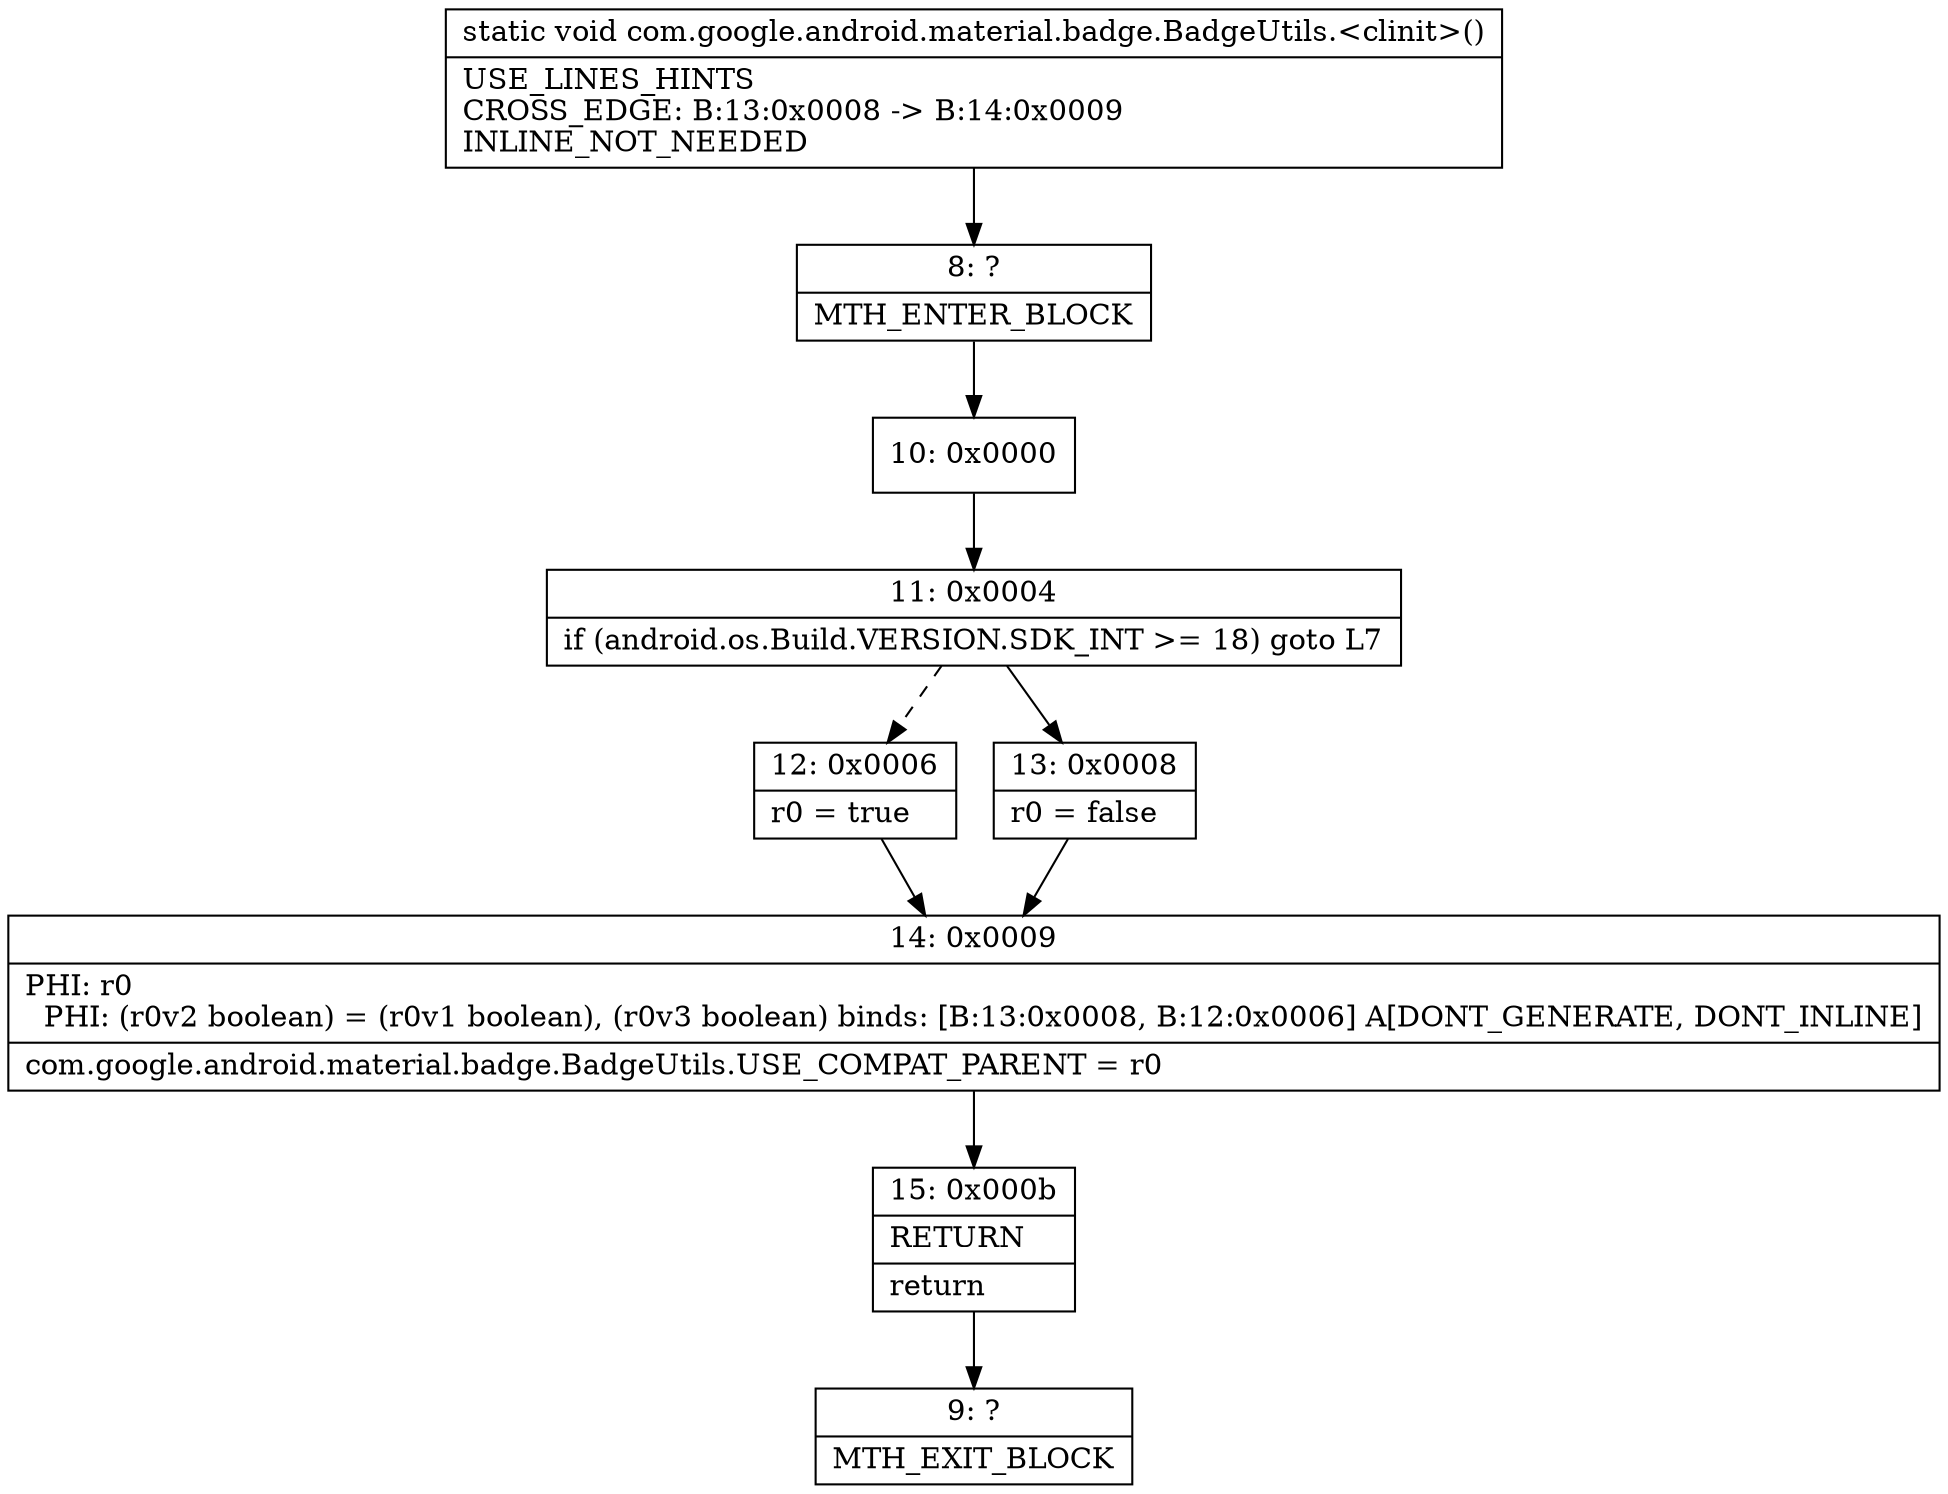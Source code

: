 digraph "CFG forcom.google.android.material.badge.BadgeUtils.\<clinit\>()V" {
Node_8 [shape=record,label="{8\:\ ?|MTH_ENTER_BLOCK\l}"];
Node_10 [shape=record,label="{10\:\ 0x0000}"];
Node_11 [shape=record,label="{11\:\ 0x0004|if (android.os.Build.VERSION.SDK_INT \>= 18) goto L7\l}"];
Node_12 [shape=record,label="{12\:\ 0x0006|r0 = true\l}"];
Node_14 [shape=record,label="{14\:\ 0x0009|PHI: r0 \l  PHI: (r0v2 boolean) = (r0v1 boolean), (r0v3 boolean) binds: [B:13:0x0008, B:12:0x0006] A[DONT_GENERATE, DONT_INLINE]\l|com.google.android.material.badge.BadgeUtils.USE_COMPAT_PARENT = r0\l}"];
Node_15 [shape=record,label="{15\:\ 0x000b|RETURN\l|return\l}"];
Node_9 [shape=record,label="{9\:\ ?|MTH_EXIT_BLOCK\l}"];
Node_13 [shape=record,label="{13\:\ 0x0008|r0 = false\l}"];
MethodNode[shape=record,label="{static void com.google.android.material.badge.BadgeUtils.\<clinit\>()  | USE_LINES_HINTS\lCROSS_EDGE: B:13:0x0008 \-\> B:14:0x0009\lINLINE_NOT_NEEDED\l}"];
MethodNode -> Node_8;Node_8 -> Node_10;
Node_10 -> Node_11;
Node_11 -> Node_12[style=dashed];
Node_11 -> Node_13;
Node_12 -> Node_14;
Node_14 -> Node_15;
Node_15 -> Node_9;
Node_13 -> Node_14;
}

